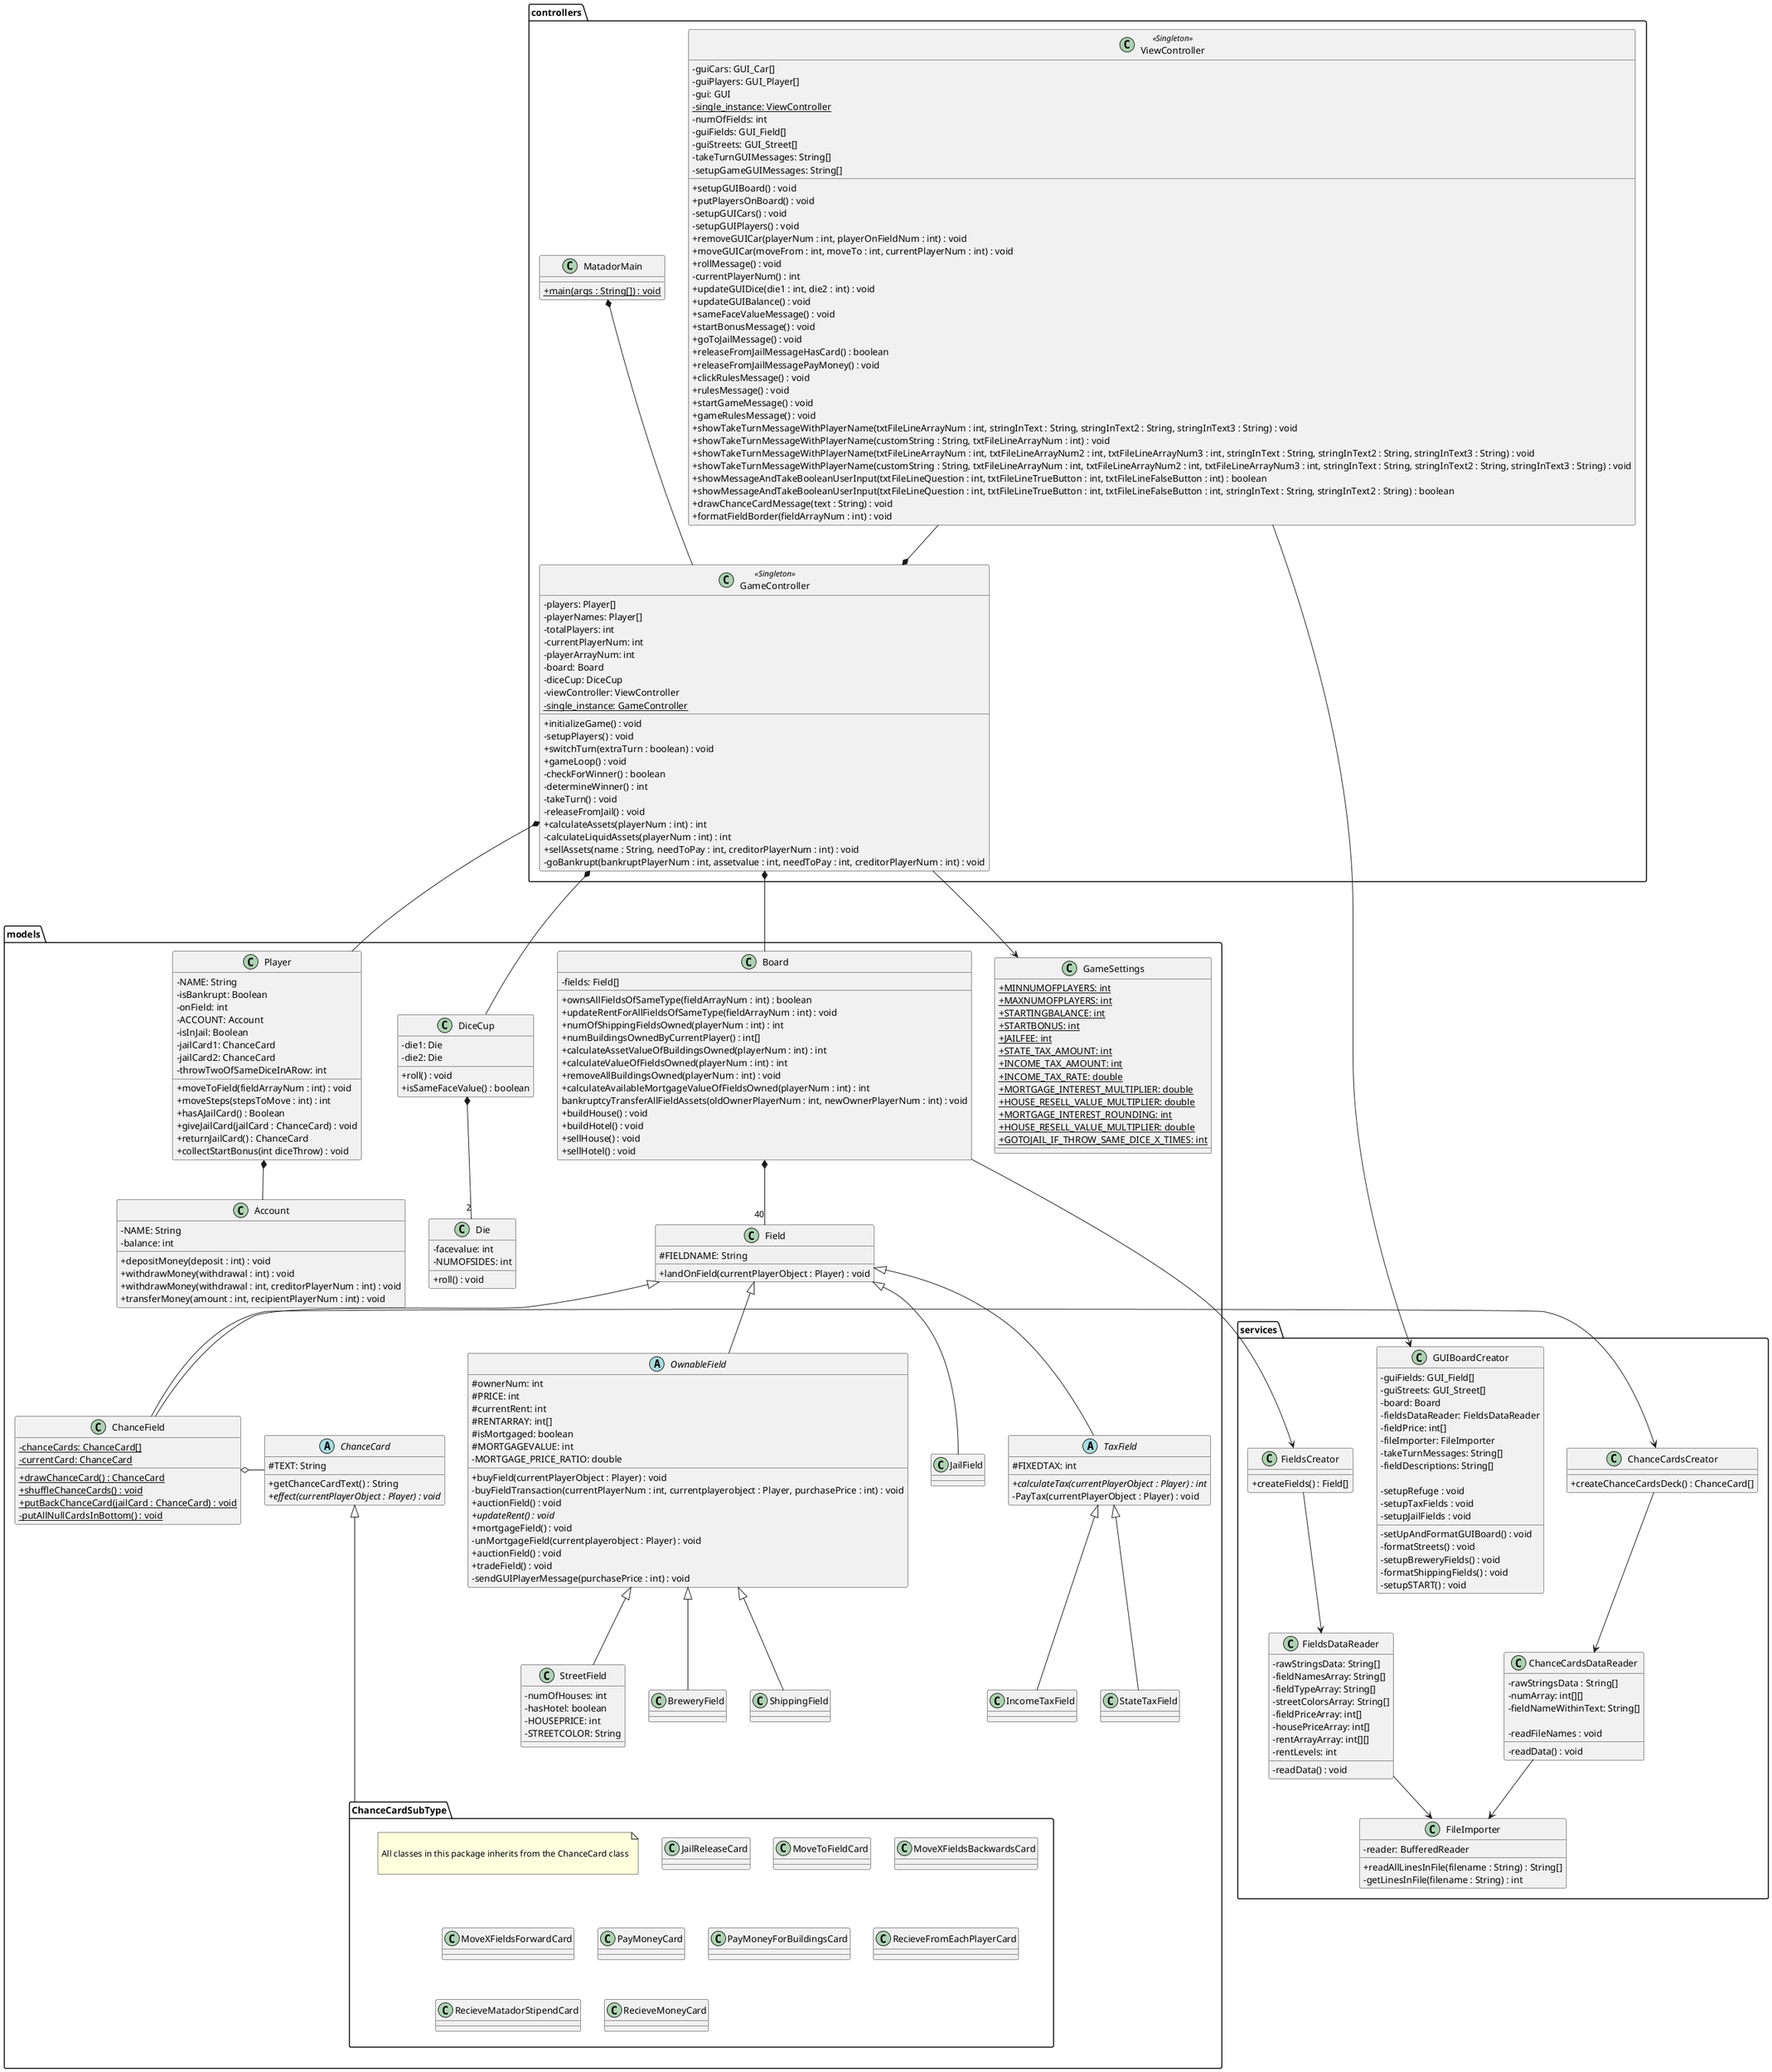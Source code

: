 @startuml
'https://plantuml.com/class-diagram
skinparam classAttributeIconSize 0



package controllers {

class MatadorMain {

    {static}+main(args : String[]) : void

}

class GameController <<Singleton>>{
    -players: Player[]
    -playerNames: Player[]
    -totalPlayers: int
    -currentPlayerNum: int
    -playerArrayNum: int
    -board: Board
    -diceCup: DiceCup
    -viewController: ViewController
    {static}-single_instance: GameController

    +initializeGame() : void
    -setupPlayers() : void
    +switchTurn(extraTurn : boolean) : void
    +gameLoop() : void
    -checkForWinner() : boolean
    -determineWinner() : int
    -takeTurn() : void
    -releaseFromJail() : void
    +calculateAssets(playerNum : int) : int
    -calculateLiquidAssets(playerNum : int) : int
    +sellAssets(name : String, needToPay : int, creditorPlayerNum : int) : void
    -goBankrupt(bankruptPlayerNum : int, assetvalue : int, needToPay : int, creditorPlayerNum : int) : void

}

'class GameSetupController {
'
'}

class ViewController <<Singleton>>{
    -guiCars: GUI_Car[]
    -guiPlayers: GUI_Player[]
    -gui: GUI
    {static}-single_instance: ViewController
    -numOfFields: int
    -guiFields: GUI_Field[]
    -guiStreets: GUI_Street[]
    -takeTurnGUIMessages: String[]
    -setupGameGUIMessages: String[]

    +setupGUIBoard() : void
    +putPlayersOnBoard() : void
    -setupGUICars() : void
    -setupGUIPlayers() : void
    +removeGUICar(playerNum : int, playerOnFieldNum : int) : void
    +moveGUICar(moveFrom : int, moveTo : int, currentPlayerNum : int) : void
    +rollMessage() : void
    -currentPlayerNum() : int
    +updateGUIDice(die1 : int, die2 : int) : void
    +updateGUIBalance() : void
    +sameFaceValueMessage() : void
    +startBonusMessage() : void
    +goToJailMessage() : void
    +releaseFromJailMessageHasCard() : boolean
    +releaseFromJailMessagePayMoney() : void
    +clickRulesMessage() : void
    +rulesMessage() : void
    +startGameMessage() : void
    +gameRulesMessage() : void
    +showTakeTurnMessageWithPlayerName(txtFileLineArrayNum : int, stringInText : String, stringInText2 : String, stringInText3 : String) : void
    +showTakeTurnMessageWithPlayerName(customString : String, txtFileLineArrayNum : int) : void
    +showTakeTurnMessageWithPlayerName(txtFileLineArrayNum : int, txtFileLineArrayNum2 : int, txtFileLineArrayNum3 : int, stringInText : String, stringInText2 : String, stringInText3 : String) : void
    +showTakeTurnMessageWithPlayerName(customString : String, txtFileLineArrayNum : int, txtFileLineArrayNum2 : int, txtFileLineArrayNum3 : int, stringInText : String, stringInText2 : String, stringInText3 : String) : void
    +showMessageAndTakeBooleanUserInput(txtFileLineQuestion : int, txtFileLineTrueButton : int, txtFileLineFalseButton : int) : boolean
    +showMessageAndTakeBooleanUserInput(txtFileLineQuestion : int, txtFileLineTrueButton : int, txtFileLineFalseButton : int, stringInText : String, stringInText2 : String) : boolean
    +drawChanceCardMessage(text : String) : void
    +formatFieldBorder(fieldArrayNum : int) : void

}

}



package models {

class GameSettings {
    {static}+MINNUMOFPLAYERS: int
    {static}+MAXNUMOFPLAYERS: int
    {static}+STARTINGBALANCE: int
    {static}+STARTBONUS: int
    {static}+JAILFEE: int
    {static}+STATE_TAX_AMOUNT: int
    {static}+INCOME_TAX_AMOUNT: int
    {static}+INCOME_TAX_RATE: double
    {static}+MORTGAGE_INTEREST_MULTIPLIER: double
    {static}+HOUSE_RESELL_VALUE_MULTIPLIER: double
    {static}+MORTGAGE_INTEREST_ROUNDING: int
    {static}+HOUSE_RESELL_VALUE_MULTIPLIER: double
    {static}+GOTOJAIL_IF_THROW_SAME_DICE_X_TIMES: int

}

class Player {
    -NAME: String
    -isBankrupt: Boolean
    -onField: int
    -ACCOUNT: Account
    -isInJail: Boolean
    -jailCard1: ChanceCard
    -jailCard2: ChanceCard
    -throwTwoOfSameDiceInARow: int

    +moveToField(fieldArrayNum : int) : void
    +moveSteps(stepsToMove : int) : int
    +hasAJailCard() : Boolean
    +giveJailCard(jailCard : ChanceCard) : void
    +returnJailCard() : ChanceCard
    +collectStartBonus(int diceThrow) : void
}

class Board {
    -fields: Field[]

    +ownsAllFieldsOfSameType(fieldArrayNum : int) : boolean
    +updateRentForAllFieldsOfSameType(fieldArrayNum : int) : void
    +numOfShippingFieldsOwned(playerNum : int) : int
    +numBuildingsOwnedByCurrentPlayer() : int[]
    +calculateAssetValueOfBuildingsOwned(playerNum : int) : int
    +calculateValueOfFieldsOwned(playerNum : int) : int
    +removeAllBuildingsOwned(playerNum : int) : void
    +calculateAvailableMortgageValueOfFieldsOwned(playerNum : int) : int
    bankruptcyTransferAllFieldAssets(oldOwnerPlayerNum : int, newOwnerPlayerNum : int) : void
    +buildHouse() : void
    +buildHotel() : void
    +sellHouse() : void
    +sellHotel() : void
}

class Field {
    #FIELDNAME: String

    +landOnField(currentPlayerObject : Player) : void
}

class Account {
    -NAME: String
    -balance: int

    +depositMoney(deposit : int) : void
    +withdrawMoney(withdrawal : int) : void
    +withdrawMoney(withdrawal : int, creditorPlayerNum : int) : void
    +transferMoney(amount : int, recipientPlayerNum : int) : void
}

class DiceCup {
    -die1: Die
    -die2: Die

    +roll() : void
    +isSameFaceValue() : boolean
}

class Die {
    -facevalue: int
    -NUMOFSIDES: int

    +roll() : void
}

package ChanceCardSubType {

note as note

All classes in this package inherits from the ChanceCard class

end note

class JailReleaseCard
class MoveToFieldCard
class MoveXFieldsBackwardsCard
class MoveXFieldsForwardCard
class PayMoneyCard
class PayMoneyForBuildingsCard
class RecieveFromEachPlayerCard
class RecieveMatadorStipendCard
class RecieveMoneyCard

}

abstract class ChanceCard {
    #TEXT: String
    +getChanceCardText() : String
    {abstract}+effect(currentPlayerObject : Player) : void
}

abstract class OwnableField {
        #ownerNum: int
        #PRICE: int
        #currentRent: int
        #RENTARRAY: int[]
        #isMortgaged: boolean
        #MORTGAGEVALUE: int
        -MORTGAGE_PRICE_RATIO: double

        +buyField(currentPlayerObject : Player) : void
        -buyFieldTransaction(currentPlayerNum : int, currentplayerobject : Player, purchasePrice : int) : void
        +auctionField() : void
        {abstract}+updateRent() : void
        +mortgageField() : void
        -unMortgageField(currentplayerobject : Player) : void
        +auctionField() : void
        +tradeField() : void
        -sendGUIPlayerMessage(purchasePrice : int) : void
}

class StreetField {
    -numOfHouses: int
    -hasHotel: boolean
    -HOUSEPRICE: int
    -STREETCOLOR: String

}

class BreweryField {

}

class ShippingField {

}

class ChanceField {
    {static}-chanceCards: ChanceCard[]
    {static}-currentCard: ChanceCard

    {static}+drawChanceCard() : ChanceCard
    {static}+shuffleChanceCards() : void
    {static}+putBackChanceCard(jailCard : ChanceCard) : void
    {static}-putAllNullCardsInBottom() : void
}

class JailField {

}

abstract class TaxField {
    #FIXEDTAX: int

    {abstract}+calculateTax(currentPlayerObject : Player) : int
    -PayTax(currentPlayerObject : Player) : void
}

class StateTaxField {

}

class IncomeTaxField {

}

}

package services {

class FileImporter {
    -reader: BufferedReader

    +readAllLinesInFile(filename : String) : String[]
    -getLinesInFile(filename : String) : int
}
class FieldsDataReader {
    -rawStringsData: String[]
    -fieldNamesArray: String[]
    -fieldTypeArray: String[]
    -streetColorsArray: String[]
    -fieldPriceArray: int[]
    -housePriceArray: int[]
    -rentArrayArray: int[][]
    -rentLevels: int

    -readData() : void
}
class FieldsCreator {
    +createFields() : Field[]
}
class ChanceCardsDataReader {
    -rawStringsData : String[]
    -numArray: int[][]
    -fieldNameWithinText: String[]

    -readData() : void
    -readFileNames : void

}
class ChanceCardsCreator {
    +createChanceCardsDeck() : ChanceCard[]
}

class GUIBoardCreator {
    -guiFields: GUI_Field[]
    -guiStreets: GUI_Street[]
    -board: Board
    -fieldsDataReader: FieldsDataReader
    -fieldPrice: int[]
    -fileImporter: FileImporter
    -takeTurnMessages: String[]
    -fieldDescriptions: String[]

    -setUpAndFormatGUIBoard() : void
    -formatStreets() : void
    -setupBreweryFields() : void
    -formatShippingFields() : void
    -setupSTART() : void
    -setupRefuge : void
    -setupTaxFields : void
    -setupJailFields : void
}

}

MatadorMain *-- GameController
ChanceField o- ChanceCard
ChanceField -> ChanceCardsCreator
ChanceCard <|--- ChanceCardSubType
ViewController --* GameController
ViewController -> GUIBoardCreator
Board --> FieldsCreator
Board *-- "40" Field
GameController --> GameSettings
GameController *--- Board
GameController *--- DiceCup
GameController *--- Player
Player *-- Account
OwnableField <|-- StreetField
Field <|-- ChanceField
Field <|-- JailField
Field <|-- TaxField
Field <|-- OwnableField
DiceCup *-- "2" Die
OwnableField <|-- BreweryField
OwnableField <|-- ShippingField
TaxField <|-- StateTaxField
TaxField <|-- IncomeTaxField
FieldsDataReader --> FileImporter
ChanceCardsDataReader --> FileImporter
FieldsCreator --> FieldsDataReader
ChanceCardsCreator --> ChanceCardsDataReader



@enduml